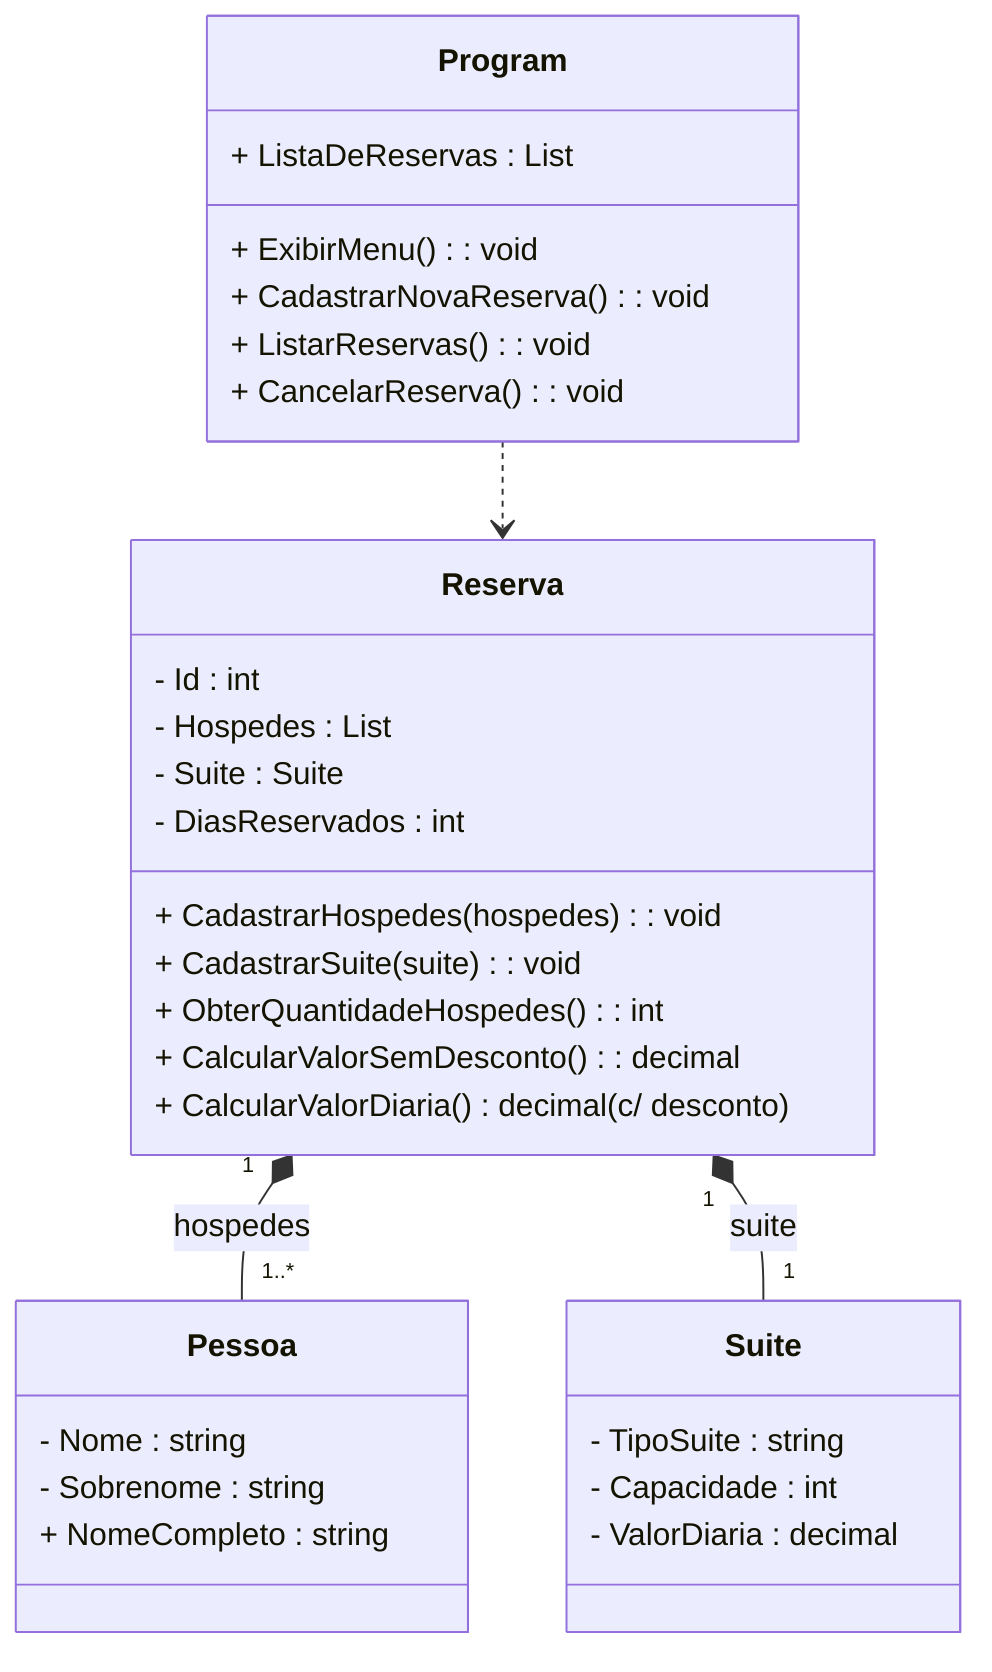 classDiagram
    class Pessoa {
        - Nome : string
        - Sobrenome : string
        + NomeCompleto : string
    }

    class Suite {
        - TipoSuite : string
        - Capacidade : int
        - ValorDiaria : decimal
    }

    class Reserva {
        - Id : int
        - Hospedes : List<Pessoa>
        - Suite : Suite
        - DiasReservados : int
        + CadastrarHospedes(hospedes) : void
        + CadastrarSuite(suite) : void
        + ObterQuantidadeHospedes() : int
        + CalcularValorSemDesconto() : decimal
        + CalcularValorDiaria() : decimal (c/ desconto)
    }

    class Program {
        + ListaDeReservas : List<Reserva>
        + ExibirMenu() : void
        + CadastrarNovaReserva() : void
        + ListarReservas() : void
        + CancelarReserva() : void
    }
    
    Reserva "1" *-- "1..*" Pessoa : hospedes
    Reserva "1" *-- "1" Suite : suite
    
    %% Relacionamento de dependência: Program usa a classe Reserva
    Program ..> Reserva